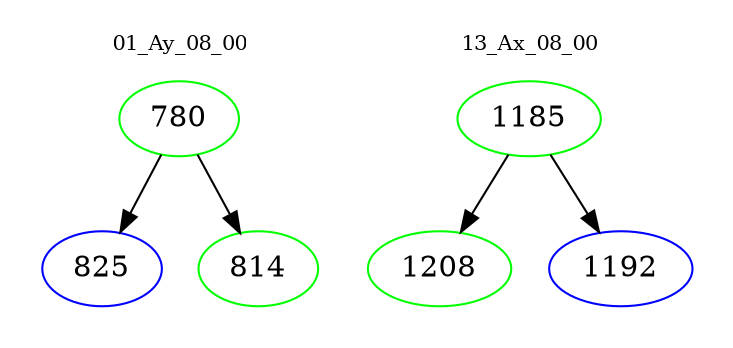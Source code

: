 digraph{
subgraph cluster_0 {
color = white
label = "01_Ay_08_00";
fontsize=10;
T0_780 [label="780", color="green"]
T0_780 -> T0_825 [color="black"]
T0_825 [label="825", color="blue"]
T0_780 -> T0_814 [color="black"]
T0_814 [label="814", color="green"]
}
subgraph cluster_1 {
color = white
label = "13_Ax_08_00";
fontsize=10;
T1_1185 [label="1185", color="green"]
T1_1185 -> T1_1208 [color="black"]
T1_1208 [label="1208", color="green"]
T1_1185 -> T1_1192 [color="black"]
T1_1192 [label="1192", color="blue"]
}
}
